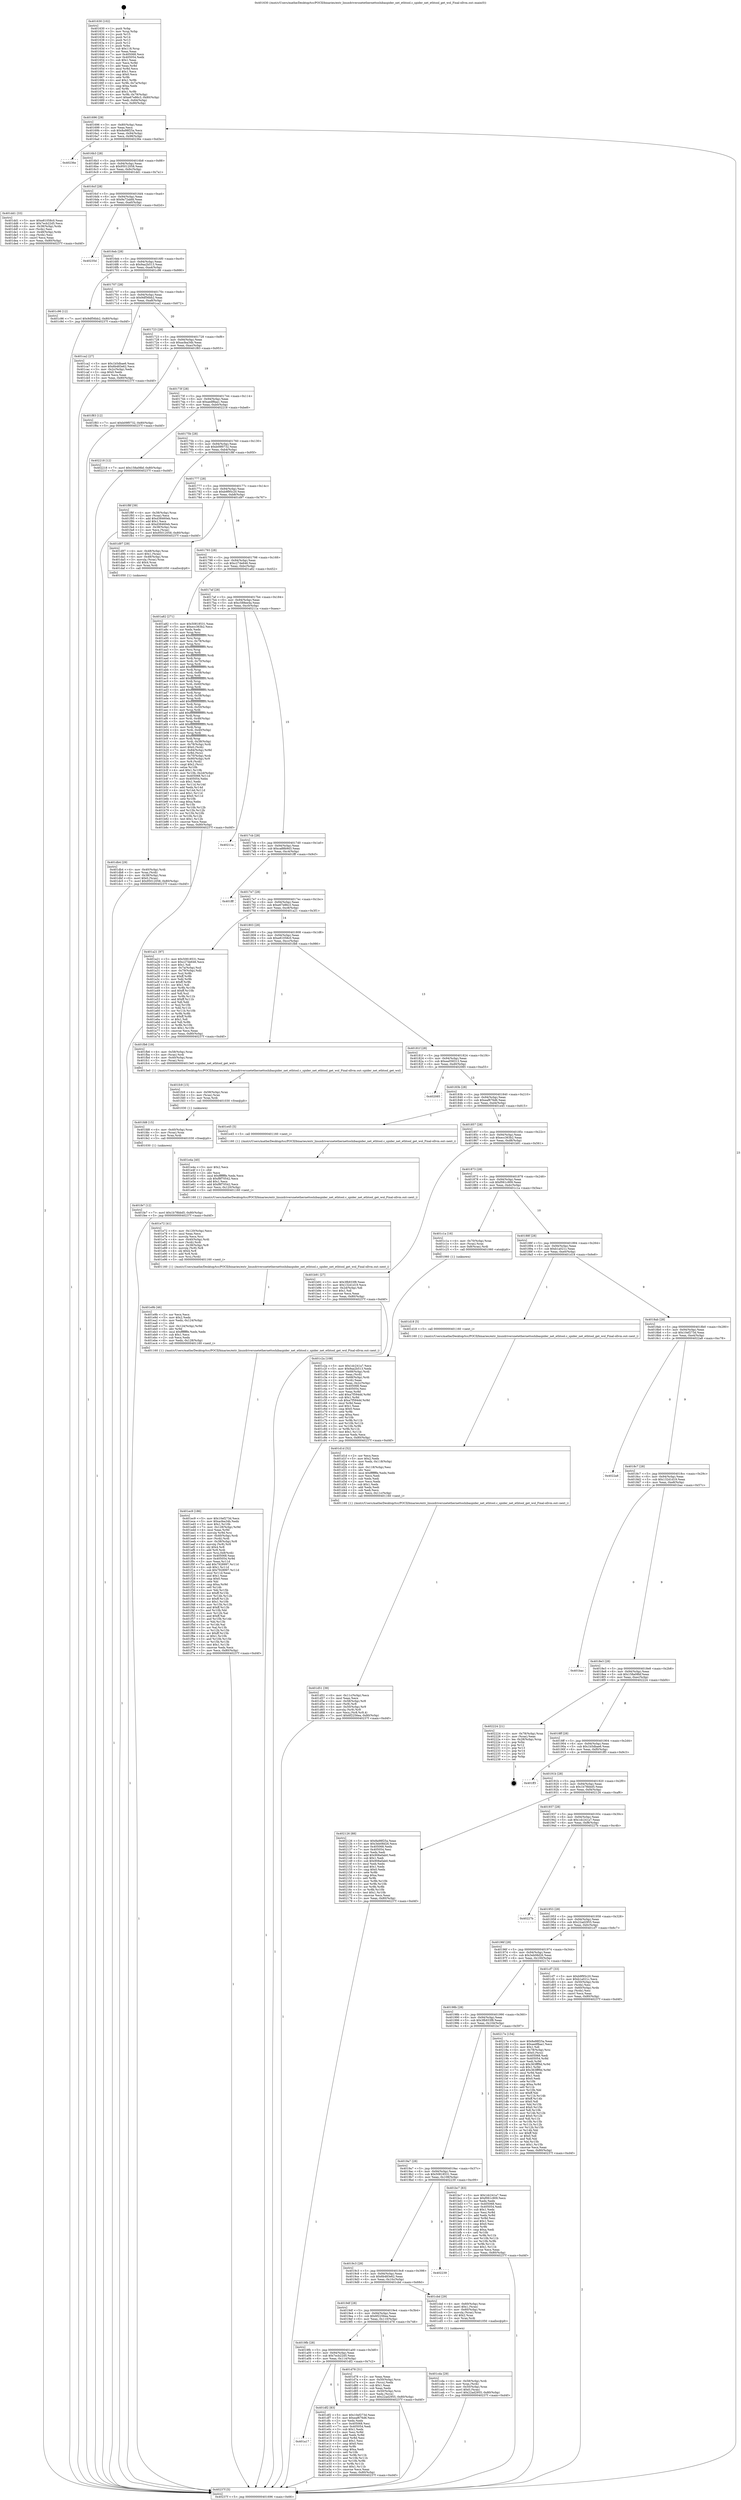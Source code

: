 digraph "0x401630" {
  label = "0x401630 (/mnt/c/Users/mathe/Desktop/tcc/POCII/binaries/extr_linuxdriversnetethernettoshibaspider_net_ethtool.c_spider_net_ethtool_get_wol_Final-ollvm.out::main(0))"
  labelloc = "t"
  node[shape=record]

  Entry [label="",width=0.3,height=0.3,shape=circle,fillcolor=black,style=filled]
  "0x401696" [label="{
     0x401696 [29]\l
     | [instrs]\l
     &nbsp;&nbsp;0x401696 \<+3\>: mov -0x80(%rbp),%eax\l
     &nbsp;&nbsp;0x401699 \<+2\>: mov %eax,%ecx\l
     &nbsp;&nbsp;0x40169b \<+6\>: sub $0x8a98f25a,%ecx\l
     &nbsp;&nbsp;0x4016a1 \<+6\>: mov %eax,-0x94(%rbp)\l
     &nbsp;&nbsp;0x4016a7 \<+6\>: mov %ecx,-0x98(%rbp)\l
     &nbsp;&nbsp;0x4016ad \<+6\>: je 000000000040236e \<main+0xd3e\>\l
  }"]
  "0x40236e" [label="{
     0x40236e\l
  }", style=dashed]
  "0x4016b3" [label="{
     0x4016b3 [28]\l
     | [instrs]\l
     &nbsp;&nbsp;0x4016b3 \<+5\>: jmp 00000000004016b8 \<main+0x88\>\l
     &nbsp;&nbsp;0x4016b8 \<+6\>: mov -0x94(%rbp),%eax\l
     &nbsp;&nbsp;0x4016be \<+5\>: sub $0x95012058,%eax\l
     &nbsp;&nbsp;0x4016c3 \<+6\>: mov %eax,-0x9c(%rbp)\l
     &nbsp;&nbsp;0x4016c9 \<+6\>: je 0000000000401dd1 \<main+0x7a1\>\l
  }"]
  Exit [label="",width=0.3,height=0.3,shape=circle,fillcolor=black,style=filled,peripheries=2]
  "0x401dd1" [label="{
     0x401dd1 [33]\l
     | [instrs]\l
     &nbsp;&nbsp;0x401dd1 \<+5\>: mov $0xe81058c0,%eax\l
     &nbsp;&nbsp;0x401dd6 \<+5\>: mov $0x7ecb22d5,%ecx\l
     &nbsp;&nbsp;0x401ddb \<+4\>: mov -0x38(%rbp),%rdx\l
     &nbsp;&nbsp;0x401ddf \<+2\>: mov (%rdx),%esi\l
     &nbsp;&nbsp;0x401de1 \<+4\>: mov -0x48(%rbp),%rdx\l
     &nbsp;&nbsp;0x401de5 \<+2\>: cmp (%rdx),%esi\l
     &nbsp;&nbsp;0x401de7 \<+3\>: cmovl %ecx,%eax\l
     &nbsp;&nbsp;0x401dea \<+3\>: mov %eax,-0x80(%rbp)\l
     &nbsp;&nbsp;0x401ded \<+5\>: jmp 000000000040237f \<main+0xd4f\>\l
  }"]
  "0x4016cf" [label="{
     0x4016cf [28]\l
     | [instrs]\l
     &nbsp;&nbsp;0x4016cf \<+5\>: jmp 00000000004016d4 \<main+0xa4\>\l
     &nbsp;&nbsp;0x4016d4 \<+6\>: mov -0x94(%rbp),%eax\l
     &nbsp;&nbsp;0x4016da \<+5\>: sub $0x9a72abfd,%eax\l
     &nbsp;&nbsp;0x4016df \<+6\>: mov %eax,-0xa0(%rbp)\l
     &nbsp;&nbsp;0x4016e5 \<+6\>: je 000000000040235d \<main+0xd2d\>\l
  }"]
  "0x401fe7" [label="{
     0x401fe7 [12]\l
     | [instrs]\l
     &nbsp;&nbsp;0x401fe7 \<+7\>: movl $0x1b78bbd5,-0x80(%rbp)\l
     &nbsp;&nbsp;0x401fee \<+5\>: jmp 000000000040237f \<main+0xd4f\>\l
  }"]
  "0x40235d" [label="{
     0x40235d\l
  }", style=dashed]
  "0x4016eb" [label="{
     0x4016eb [28]\l
     | [instrs]\l
     &nbsp;&nbsp;0x4016eb \<+5\>: jmp 00000000004016f0 \<main+0xc0\>\l
     &nbsp;&nbsp;0x4016f0 \<+6\>: mov -0x94(%rbp),%eax\l
     &nbsp;&nbsp;0x4016f6 \<+5\>: sub $0x9aa2b513,%eax\l
     &nbsp;&nbsp;0x4016fb \<+6\>: mov %eax,-0xa4(%rbp)\l
     &nbsp;&nbsp;0x401701 \<+6\>: je 0000000000401c96 \<main+0x666\>\l
  }"]
  "0x401fd8" [label="{
     0x401fd8 [15]\l
     | [instrs]\l
     &nbsp;&nbsp;0x401fd8 \<+4\>: mov -0x40(%rbp),%rax\l
     &nbsp;&nbsp;0x401fdc \<+3\>: mov (%rax),%rax\l
     &nbsp;&nbsp;0x401fdf \<+3\>: mov %rax,%rdi\l
     &nbsp;&nbsp;0x401fe2 \<+5\>: call 0000000000401030 \<free@plt\>\l
     | [calls]\l
     &nbsp;&nbsp;0x401030 \{1\} (unknown)\l
  }"]
  "0x401c96" [label="{
     0x401c96 [12]\l
     | [instrs]\l
     &nbsp;&nbsp;0x401c96 \<+7\>: movl $0x9df56bb2,-0x80(%rbp)\l
     &nbsp;&nbsp;0x401c9d \<+5\>: jmp 000000000040237f \<main+0xd4f\>\l
  }"]
  "0x401707" [label="{
     0x401707 [28]\l
     | [instrs]\l
     &nbsp;&nbsp;0x401707 \<+5\>: jmp 000000000040170c \<main+0xdc\>\l
     &nbsp;&nbsp;0x40170c \<+6\>: mov -0x94(%rbp),%eax\l
     &nbsp;&nbsp;0x401712 \<+5\>: sub $0x9df56bb2,%eax\l
     &nbsp;&nbsp;0x401717 \<+6\>: mov %eax,-0xa8(%rbp)\l
     &nbsp;&nbsp;0x40171d \<+6\>: je 0000000000401ca2 \<main+0x672\>\l
  }"]
  "0x401fc9" [label="{
     0x401fc9 [15]\l
     | [instrs]\l
     &nbsp;&nbsp;0x401fc9 \<+4\>: mov -0x58(%rbp),%rax\l
     &nbsp;&nbsp;0x401fcd \<+3\>: mov (%rax),%rax\l
     &nbsp;&nbsp;0x401fd0 \<+3\>: mov %rax,%rdi\l
     &nbsp;&nbsp;0x401fd3 \<+5\>: call 0000000000401030 \<free@plt\>\l
     | [calls]\l
     &nbsp;&nbsp;0x401030 \{1\} (unknown)\l
  }"]
  "0x401ca2" [label="{
     0x401ca2 [27]\l
     | [instrs]\l
     &nbsp;&nbsp;0x401ca2 \<+5\>: mov $0x1b5dbae6,%eax\l
     &nbsp;&nbsp;0x401ca7 \<+5\>: mov $0x6b483e62,%ecx\l
     &nbsp;&nbsp;0x401cac \<+3\>: mov -0x2c(%rbp),%edx\l
     &nbsp;&nbsp;0x401caf \<+3\>: cmp $0x0,%edx\l
     &nbsp;&nbsp;0x401cb2 \<+3\>: cmove %ecx,%eax\l
     &nbsp;&nbsp;0x401cb5 \<+3\>: mov %eax,-0x80(%rbp)\l
     &nbsp;&nbsp;0x401cb8 \<+5\>: jmp 000000000040237f \<main+0xd4f\>\l
  }"]
  "0x401723" [label="{
     0x401723 [28]\l
     | [instrs]\l
     &nbsp;&nbsp;0x401723 \<+5\>: jmp 0000000000401728 \<main+0xf8\>\l
     &nbsp;&nbsp;0x401728 \<+6\>: mov -0x94(%rbp),%eax\l
     &nbsp;&nbsp;0x40172e \<+5\>: sub $0xacfea34b,%eax\l
     &nbsp;&nbsp;0x401733 \<+6\>: mov %eax,-0xac(%rbp)\l
     &nbsp;&nbsp;0x401739 \<+6\>: je 0000000000401f83 \<main+0x953\>\l
  }"]
  "0x401ec9" [label="{
     0x401ec9 [186]\l
     | [instrs]\l
     &nbsp;&nbsp;0x401ec9 \<+5\>: mov $0x10ef273d,%ecx\l
     &nbsp;&nbsp;0x401ece \<+5\>: mov $0xacfea34b,%edx\l
     &nbsp;&nbsp;0x401ed3 \<+3\>: mov $0x1,%r10b\l
     &nbsp;&nbsp;0x401ed6 \<+7\>: mov -0x128(%rbp),%r9d\l
     &nbsp;&nbsp;0x401edd \<+4\>: imul %eax,%r9d\l
     &nbsp;&nbsp;0x401ee1 \<+3\>: movslq %r9d,%rsi\l
     &nbsp;&nbsp;0x401ee4 \<+4\>: mov -0x40(%rbp),%rdi\l
     &nbsp;&nbsp;0x401ee8 \<+3\>: mov (%rdi),%rdi\l
     &nbsp;&nbsp;0x401eeb \<+4\>: mov -0x38(%rbp),%r8\l
     &nbsp;&nbsp;0x401eef \<+3\>: movslq (%r8),%r8\l
     &nbsp;&nbsp;0x401ef2 \<+4\>: shl $0x4,%r8\l
     &nbsp;&nbsp;0x401ef6 \<+3\>: add %r8,%rdi\l
     &nbsp;&nbsp;0x401ef9 \<+4\>: mov %rsi,0x8(%rdi)\l
     &nbsp;&nbsp;0x401efd \<+7\>: mov 0x405068,%eax\l
     &nbsp;&nbsp;0x401f04 \<+8\>: mov 0x405054,%r9d\l
     &nbsp;&nbsp;0x401f0c \<+3\>: mov %eax,%r11d\l
     &nbsp;&nbsp;0x401f0f \<+7\>: add $0x7928997,%r11d\l
     &nbsp;&nbsp;0x401f16 \<+4\>: sub $0x1,%r11d\l
     &nbsp;&nbsp;0x401f1a \<+7\>: sub $0x7928997,%r11d\l
     &nbsp;&nbsp;0x401f21 \<+4\>: imul %r11d,%eax\l
     &nbsp;&nbsp;0x401f25 \<+3\>: and $0x1,%eax\l
     &nbsp;&nbsp;0x401f28 \<+3\>: cmp $0x0,%eax\l
     &nbsp;&nbsp;0x401f2b \<+3\>: sete %bl\l
     &nbsp;&nbsp;0x401f2e \<+4\>: cmp $0xa,%r9d\l
     &nbsp;&nbsp;0x401f32 \<+4\>: setl %r14b\l
     &nbsp;&nbsp;0x401f36 \<+3\>: mov %bl,%r15b\l
     &nbsp;&nbsp;0x401f39 \<+4\>: xor $0xff,%r15b\l
     &nbsp;&nbsp;0x401f3d \<+3\>: mov %r14b,%r12b\l
     &nbsp;&nbsp;0x401f40 \<+4\>: xor $0xff,%r12b\l
     &nbsp;&nbsp;0x401f44 \<+4\>: xor $0x1,%r10b\l
     &nbsp;&nbsp;0x401f48 \<+3\>: mov %r15b,%r13b\l
     &nbsp;&nbsp;0x401f4b \<+4\>: and $0xff,%r13b\l
     &nbsp;&nbsp;0x401f4f \<+3\>: and %r10b,%bl\l
     &nbsp;&nbsp;0x401f52 \<+3\>: mov %r12b,%al\l
     &nbsp;&nbsp;0x401f55 \<+2\>: and $0xff,%al\l
     &nbsp;&nbsp;0x401f57 \<+3\>: and %r10b,%r14b\l
     &nbsp;&nbsp;0x401f5a \<+3\>: or %bl,%r13b\l
     &nbsp;&nbsp;0x401f5d \<+3\>: or %r14b,%al\l
     &nbsp;&nbsp;0x401f60 \<+3\>: xor %al,%r13b\l
     &nbsp;&nbsp;0x401f63 \<+3\>: or %r12b,%r15b\l
     &nbsp;&nbsp;0x401f66 \<+4\>: xor $0xff,%r15b\l
     &nbsp;&nbsp;0x401f6a \<+4\>: or $0x1,%r10b\l
     &nbsp;&nbsp;0x401f6e \<+3\>: and %r10b,%r15b\l
     &nbsp;&nbsp;0x401f71 \<+3\>: or %r15b,%r13b\l
     &nbsp;&nbsp;0x401f74 \<+4\>: test $0x1,%r13b\l
     &nbsp;&nbsp;0x401f78 \<+3\>: cmovne %edx,%ecx\l
     &nbsp;&nbsp;0x401f7b \<+3\>: mov %ecx,-0x80(%rbp)\l
     &nbsp;&nbsp;0x401f7e \<+5\>: jmp 000000000040237f \<main+0xd4f\>\l
  }"]
  "0x401f83" [label="{
     0x401f83 [12]\l
     | [instrs]\l
     &nbsp;&nbsp;0x401f83 \<+7\>: movl $0xb09f0732,-0x80(%rbp)\l
     &nbsp;&nbsp;0x401f8a \<+5\>: jmp 000000000040237f \<main+0xd4f\>\l
  }"]
  "0x40173f" [label="{
     0x40173f [28]\l
     | [instrs]\l
     &nbsp;&nbsp;0x40173f \<+5\>: jmp 0000000000401744 \<main+0x114\>\l
     &nbsp;&nbsp;0x401744 \<+6\>: mov -0x94(%rbp),%eax\l
     &nbsp;&nbsp;0x40174a \<+5\>: sub $0xaedf8aa1,%eax\l
     &nbsp;&nbsp;0x40174f \<+6\>: mov %eax,-0xb0(%rbp)\l
     &nbsp;&nbsp;0x401755 \<+6\>: je 0000000000402218 \<main+0xbe8\>\l
  }"]
  "0x401e9b" [label="{
     0x401e9b [46]\l
     | [instrs]\l
     &nbsp;&nbsp;0x401e9b \<+2\>: xor %ecx,%ecx\l
     &nbsp;&nbsp;0x401e9d \<+5\>: mov $0x2,%edx\l
     &nbsp;&nbsp;0x401ea2 \<+6\>: mov %edx,-0x124(%rbp)\l
     &nbsp;&nbsp;0x401ea8 \<+1\>: cltd\l
     &nbsp;&nbsp;0x401ea9 \<+7\>: mov -0x124(%rbp),%r9d\l
     &nbsp;&nbsp;0x401eb0 \<+3\>: idiv %r9d\l
     &nbsp;&nbsp;0x401eb3 \<+6\>: imul $0xfffffffe,%edx,%edx\l
     &nbsp;&nbsp;0x401eb9 \<+3\>: sub $0x1,%ecx\l
     &nbsp;&nbsp;0x401ebc \<+2\>: sub %ecx,%edx\l
     &nbsp;&nbsp;0x401ebe \<+6\>: mov %edx,-0x128(%rbp)\l
     &nbsp;&nbsp;0x401ec4 \<+5\>: call 0000000000401160 \<next_i\>\l
     | [calls]\l
     &nbsp;&nbsp;0x401160 \{1\} (/mnt/c/Users/mathe/Desktop/tcc/POCII/binaries/extr_linuxdriversnetethernettoshibaspider_net_ethtool.c_spider_net_ethtool_get_wol_Final-ollvm.out::next_i)\l
  }"]
  "0x402218" [label="{
     0x402218 [12]\l
     | [instrs]\l
     &nbsp;&nbsp;0x402218 \<+7\>: movl $0x158a08bf,-0x80(%rbp)\l
     &nbsp;&nbsp;0x40221f \<+5\>: jmp 000000000040237f \<main+0xd4f\>\l
  }"]
  "0x40175b" [label="{
     0x40175b [28]\l
     | [instrs]\l
     &nbsp;&nbsp;0x40175b \<+5\>: jmp 0000000000401760 \<main+0x130\>\l
     &nbsp;&nbsp;0x401760 \<+6\>: mov -0x94(%rbp),%eax\l
     &nbsp;&nbsp;0x401766 \<+5\>: sub $0xb09f0732,%eax\l
     &nbsp;&nbsp;0x40176b \<+6\>: mov %eax,-0xb4(%rbp)\l
     &nbsp;&nbsp;0x401771 \<+6\>: je 0000000000401f8f \<main+0x95f\>\l
  }"]
  "0x401e72" [label="{
     0x401e72 [41]\l
     | [instrs]\l
     &nbsp;&nbsp;0x401e72 \<+6\>: mov -0x120(%rbp),%ecx\l
     &nbsp;&nbsp;0x401e78 \<+3\>: imul %eax,%ecx\l
     &nbsp;&nbsp;0x401e7b \<+3\>: movslq %ecx,%rsi\l
     &nbsp;&nbsp;0x401e7e \<+4\>: mov -0x40(%rbp),%rdi\l
     &nbsp;&nbsp;0x401e82 \<+3\>: mov (%rdi),%rdi\l
     &nbsp;&nbsp;0x401e85 \<+4\>: mov -0x38(%rbp),%r8\l
     &nbsp;&nbsp;0x401e89 \<+3\>: movslq (%r8),%r8\l
     &nbsp;&nbsp;0x401e8c \<+4\>: shl $0x4,%r8\l
     &nbsp;&nbsp;0x401e90 \<+3\>: add %r8,%rdi\l
     &nbsp;&nbsp;0x401e93 \<+3\>: mov %rsi,(%rdi)\l
     &nbsp;&nbsp;0x401e96 \<+5\>: call 0000000000401160 \<next_i\>\l
     | [calls]\l
     &nbsp;&nbsp;0x401160 \{1\} (/mnt/c/Users/mathe/Desktop/tcc/POCII/binaries/extr_linuxdriversnetethernettoshibaspider_net_ethtool.c_spider_net_ethtool_get_wol_Final-ollvm.out::next_i)\l
  }"]
  "0x401f8f" [label="{
     0x401f8f [39]\l
     | [instrs]\l
     &nbsp;&nbsp;0x401f8f \<+4\>: mov -0x38(%rbp),%rax\l
     &nbsp;&nbsp;0x401f93 \<+2\>: mov (%rax),%ecx\l
     &nbsp;&nbsp;0x401f95 \<+6\>: add $0xd38460eb,%ecx\l
     &nbsp;&nbsp;0x401f9b \<+3\>: add $0x1,%ecx\l
     &nbsp;&nbsp;0x401f9e \<+6\>: sub $0xd38460eb,%ecx\l
     &nbsp;&nbsp;0x401fa4 \<+4\>: mov -0x38(%rbp),%rax\l
     &nbsp;&nbsp;0x401fa8 \<+2\>: mov %ecx,(%rax)\l
     &nbsp;&nbsp;0x401faa \<+7\>: movl $0x95012058,-0x80(%rbp)\l
     &nbsp;&nbsp;0x401fb1 \<+5\>: jmp 000000000040237f \<main+0xd4f\>\l
  }"]
  "0x401777" [label="{
     0x401777 [28]\l
     | [instrs]\l
     &nbsp;&nbsp;0x401777 \<+5\>: jmp 000000000040177c \<main+0x14c\>\l
     &nbsp;&nbsp;0x40177c \<+6\>: mov -0x94(%rbp),%eax\l
     &nbsp;&nbsp;0x401782 \<+5\>: sub $0xb9f95c20,%eax\l
     &nbsp;&nbsp;0x401787 \<+6\>: mov %eax,-0xb8(%rbp)\l
     &nbsp;&nbsp;0x40178d \<+6\>: je 0000000000401d97 \<main+0x767\>\l
  }"]
  "0x401e4a" [label="{
     0x401e4a [40]\l
     | [instrs]\l
     &nbsp;&nbsp;0x401e4a \<+5\>: mov $0x2,%ecx\l
     &nbsp;&nbsp;0x401e4f \<+1\>: cltd\l
     &nbsp;&nbsp;0x401e50 \<+2\>: idiv %ecx\l
     &nbsp;&nbsp;0x401e52 \<+6\>: imul $0xfffffffe,%edx,%ecx\l
     &nbsp;&nbsp;0x401e58 \<+6\>: sub $0xf8f70542,%ecx\l
     &nbsp;&nbsp;0x401e5e \<+3\>: add $0x1,%ecx\l
     &nbsp;&nbsp;0x401e61 \<+6\>: add $0xf8f70542,%ecx\l
     &nbsp;&nbsp;0x401e67 \<+6\>: mov %ecx,-0x120(%rbp)\l
     &nbsp;&nbsp;0x401e6d \<+5\>: call 0000000000401160 \<next_i\>\l
     | [calls]\l
     &nbsp;&nbsp;0x401160 \{1\} (/mnt/c/Users/mathe/Desktop/tcc/POCII/binaries/extr_linuxdriversnetethernettoshibaspider_net_ethtool.c_spider_net_ethtool_get_wol_Final-ollvm.out::next_i)\l
  }"]
  "0x401d97" [label="{
     0x401d97 [29]\l
     | [instrs]\l
     &nbsp;&nbsp;0x401d97 \<+4\>: mov -0x48(%rbp),%rax\l
     &nbsp;&nbsp;0x401d9b \<+6\>: movl $0x1,(%rax)\l
     &nbsp;&nbsp;0x401da1 \<+4\>: mov -0x48(%rbp),%rax\l
     &nbsp;&nbsp;0x401da5 \<+3\>: movslq (%rax),%rax\l
     &nbsp;&nbsp;0x401da8 \<+4\>: shl $0x4,%rax\l
     &nbsp;&nbsp;0x401dac \<+3\>: mov %rax,%rdi\l
     &nbsp;&nbsp;0x401daf \<+5\>: call 0000000000401050 \<malloc@plt\>\l
     | [calls]\l
     &nbsp;&nbsp;0x401050 \{1\} (unknown)\l
  }"]
  "0x401793" [label="{
     0x401793 [28]\l
     | [instrs]\l
     &nbsp;&nbsp;0x401793 \<+5\>: jmp 0000000000401798 \<main+0x168\>\l
     &nbsp;&nbsp;0x401798 \<+6\>: mov -0x94(%rbp),%eax\l
     &nbsp;&nbsp;0x40179e \<+5\>: sub $0xc27de646,%eax\l
     &nbsp;&nbsp;0x4017a3 \<+6\>: mov %eax,-0xbc(%rbp)\l
     &nbsp;&nbsp;0x4017a9 \<+6\>: je 0000000000401a82 \<main+0x452\>\l
  }"]
  "0x401a17" [label="{
     0x401a17\l
  }", style=dashed]
  "0x401a82" [label="{
     0x401a82 [271]\l
     | [instrs]\l
     &nbsp;&nbsp;0x401a82 \<+5\>: mov $0x50818531,%eax\l
     &nbsp;&nbsp;0x401a87 \<+5\>: mov $0xecc363b2,%ecx\l
     &nbsp;&nbsp;0x401a8c \<+2\>: xor %edx,%edx\l
     &nbsp;&nbsp;0x401a8e \<+3\>: mov %rsp,%rsi\l
     &nbsp;&nbsp;0x401a91 \<+4\>: add $0xfffffffffffffff0,%rsi\l
     &nbsp;&nbsp;0x401a95 \<+3\>: mov %rsi,%rsp\l
     &nbsp;&nbsp;0x401a98 \<+4\>: mov %rsi,-0x78(%rbp)\l
     &nbsp;&nbsp;0x401a9c \<+3\>: mov %rsp,%rsi\l
     &nbsp;&nbsp;0x401a9f \<+4\>: add $0xfffffffffffffff0,%rsi\l
     &nbsp;&nbsp;0x401aa3 \<+3\>: mov %rsi,%rsp\l
     &nbsp;&nbsp;0x401aa6 \<+3\>: mov %rsp,%rdi\l
     &nbsp;&nbsp;0x401aa9 \<+4\>: add $0xfffffffffffffff0,%rdi\l
     &nbsp;&nbsp;0x401aad \<+3\>: mov %rdi,%rsp\l
     &nbsp;&nbsp;0x401ab0 \<+4\>: mov %rdi,-0x70(%rbp)\l
     &nbsp;&nbsp;0x401ab4 \<+3\>: mov %rsp,%rdi\l
     &nbsp;&nbsp;0x401ab7 \<+4\>: add $0xfffffffffffffff0,%rdi\l
     &nbsp;&nbsp;0x401abb \<+3\>: mov %rdi,%rsp\l
     &nbsp;&nbsp;0x401abe \<+4\>: mov %rdi,-0x68(%rbp)\l
     &nbsp;&nbsp;0x401ac2 \<+3\>: mov %rsp,%rdi\l
     &nbsp;&nbsp;0x401ac5 \<+4\>: add $0xfffffffffffffff0,%rdi\l
     &nbsp;&nbsp;0x401ac9 \<+3\>: mov %rdi,%rsp\l
     &nbsp;&nbsp;0x401acc \<+4\>: mov %rdi,-0x60(%rbp)\l
     &nbsp;&nbsp;0x401ad0 \<+3\>: mov %rsp,%rdi\l
     &nbsp;&nbsp;0x401ad3 \<+4\>: add $0xfffffffffffffff0,%rdi\l
     &nbsp;&nbsp;0x401ad7 \<+3\>: mov %rdi,%rsp\l
     &nbsp;&nbsp;0x401ada \<+4\>: mov %rdi,-0x58(%rbp)\l
     &nbsp;&nbsp;0x401ade \<+3\>: mov %rsp,%rdi\l
     &nbsp;&nbsp;0x401ae1 \<+4\>: add $0xfffffffffffffff0,%rdi\l
     &nbsp;&nbsp;0x401ae5 \<+3\>: mov %rdi,%rsp\l
     &nbsp;&nbsp;0x401ae8 \<+4\>: mov %rdi,-0x50(%rbp)\l
     &nbsp;&nbsp;0x401aec \<+3\>: mov %rsp,%rdi\l
     &nbsp;&nbsp;0x401aef \<+4\>: add $0xfffffffffffffff0,%rdi\l
     &nbsp;&nbsp;0x401af3 \<+3\>: mov %rdi,%rsp\l
     &nbsp;&nbsp;0x401af6 \<+4\>: mov %rdi,-0x48(%rbp)\l
     &nbsp;&nbsp;0x401afa \<+3\>: mov %rsp,%rdi\l
     &nbsp;&nbsp;0x401afd \<+4\>: add $0xfffffffffffffff0,%rdi\l
     &nbsp;&nbsp;0x401b01 \<+3\>: mov %rdi,%rsp\l
     &nbsp;&nbsp;0x401b04 \<+4\>: mov %rdi,-0x40(%rbp)\l
     &nbsp;&nbsp;0x401b08 \<+3\>: mov %rsp,%rdi\l
     &nbsp;&nbsp;0x401b0b \<+4\>: add $0xfffffffffffffff0,%rdi\l
     &nbsp;&nbsp;0x401b0f \<+3\>: mov %rdi,%rsp\l
     &nbsp;&nbsp;0x401b12 \<+4\>: mov %rdi,-0x38(%rbp)\l
     &nbsp;&nbsp;0x401b16 \<+4\>: mov -0x78(%rbp),%rdi\l
     &nbsp;&nbsp;0x401b1a \<+6\>: movl $0x0,(%rdi)\l
     &nbsp;&nbsp;0x401b20 \<+7\>: mov -0x84(%rbp),%r8d\l
     &nbsp;&nbsp;0x401b27 \<+3\>: mov %r8d,(%rsi)\l
     &nbsp;&nbsp;0x401b2a \<+4\>: mov -0x70(%rbp),%rdi\l
     &nbsp;&nbsp;0x401b2e \<+7\>: mov -0x90(%rbp),%r9\l
     &nbsp;&nbsp;0x401b35 \<+3\>: mov %r9,(%rdi)\l
     &nbsp;&nbsp;0x401b38 \<+3\>: cmpl $0x2,(%rsi)\l
     &nbsp;&nbsp;0x401b3b \<+4\>: setne %r10b\l
     &nbsp;&nbsp;0x401b3f \<+4\>: and $0x1,%r10b\l
     &nbsp;&nbsp;0x401b43 \<+4\>: mov %r10b,-0x2d(%rbp)\l
     &nbsp;&nbsp;0x401b47 \<+8\>: mov 0x405068,%r11d\l
     &nbsp;&nbsp;0x401b4f \<+7\>: mov 0x405054,%ebx\l
     &nbsp;&nbsp;0x401b56 \<+3\>: sub $0x1,%edx\l
     &nbsp;&nbsp;0x401b59 \<+3\>: mov %r11d,%r14d\l
     &nbsp;&nbsp;0x401b5c \<+3\>: add %edx,%r14d\l
     &nbsp;&nbsp;0x401b5f \<+4\>: imul %r14d,%r11d\l
     &nbsp;&nbsp;0x401b63 \<+4\>: and $0x1,%r11d\l
     &nbsp;&nbsp;0x401b67 \<+4\>: cmp $0x0,%r11d\l
     &nbsp;&nbsp;0x401b6b \<+4\>: sete %r10b\l
     &nbsp;&nbsp;0x401b6f \<+3\>: cmp $0xa,%ebx\l
     &nbsp;&nbsp;0x401b72 \<+4\>: setl %r15b\l
     &nbsp;&nbsp;0x401b76 \<+3\>: mov %r10b,%r12b\l
     &nbsp;&nbsp;0x401b79 \<+3\>: and %r15b,%r12b\l
     &nbsp;&nbsp;0x401b7c \<+3\>: xor %r15b,%r10b\l
     &nbsp;&nbsp;0x401b7f \<+3\>: or %r10b,%r12b\l
     &nbsp;&nbsp;0x401b82 \<+4\>: test $0x1,%r12b\l
     &nbsp;&nbsp;0x401b86 \<+3\>: cmovne %ecx,%eax\l
     &nbsp;&nbsp;0x401b89 \<+3\>: mov %eax,-0x80(%rbp)\l
     &nbsp;&nbsp;0x401b8c \<+5\>: jmp 000000000040237f \<main+0xd4f\>\l
  }"]
  "0x4017af" [label="{
     0x4017af [28]\l
     | [instrs]\l
     &nbsp;&nbsp;0x4017af \<+5\>: jmp 00000000004017b4 \<main+0x184\>\l
     &nbsp;&nbsp;0x4017b4 \<+6\>: mov -0x94(%rbp),%eax\l
     &nbsp;&nbsp;0x4017ba \<+5\>: sub $0xc588ee4a,%eax\l
     &nbsp;&nbsp;0x4017bf \<+6\>: mov %eax,-0xc0(%rbp)\l
     &nbsp;&nbsp;0x4017c5 \<+6\>: je 000000000040211a \<main+0xaea\>\l
  }"]
  "0x401df2" [label="{
     0x401df2 [83]\l
     | [instrs]\l
     &nbsp;&nbsp;0x401df2 \<+5\>: mov $0x10ef273d,%eax\l
     &nbsp;&nbsp;0x401df7 \<+5\>: mov $0xeaf676d6,%ecx\l
     &nbsp;&nbsp;0x401dfc \<+2\>: xor %edx,%edx\l
     &nbsp;&nbsp;0x401dfe \<+7\>: mov 0x405068,%esi\l
     &nbsp;&nbsp;0x401e05 \<+7\>: mov 0x405054,%edi\l
     &nbsp;&nbsp;0x401e0c \<+3\>: sub $0x1,%edx\l
     &nbsp;&nbsp;0x401e0f \<+3\>: mov %esi,%r8d\l
     &nbsp;&nbsp;0x401e12 \<+3\>: add %edx,%r8d\l
     &nbsp;&nbsp;0x401e15 \<+4\>: imul %r8d,%esi\l
     &nbsp;&nbsp;0x401e19 \<+3\>: and $0x1,%esi\l
     &nbsp;&nbsp;0x401e1c \<+3\>: cmp $0x0,%esi\l
     &nbsp;&nbsp;0x401e1f \<+4\>: sete %r9b\l
     &nbsp;&nbsp;0x401e23 \<+3\>: cmp $0xa,%edi\l
     &nbsp;&nbsp;0x401e26 \<+4\>: setl %r10b\l
     &nbsp;&nbsp;0x401e2a \<+3\>: mov %r9b,%r11b\l
     &nbsp;&nbsp;0x401e2d \<+3\>: and %r10b,%r11b\l
     &nbsp;&nbsp;0x401e30 \<+3\>: xor %r10b,%r9b\l
     &nbsp;&nbsp;0x401e33 \<+3\>: or %r9b,%r11b\l
     &nbsp;&nbsp;0x401e36 \<+4\>: test $0x1,%r11b\l
     &nbsp;&nbsp;0x401e3a \<+3\>: cmovne %ecx,%eax\l
     &nbsp;&nbsp;0x401e3d \<+3\>: mov %eax,-0x80(%rbp)\l
     &nbsp;&nbsp;0x401e40 \<+5\>: jmp 000000000040237f \<main+0xd4f\>\l
  }"]
  "0x40211a" [label="{
     0x40211a\l
  }", style=dashed]
  "0x4017cb" [label="{
     0x4017cb [28]\l
     | [instrs]\l
     &nbsp;&nbsp;0x4017cb \<+5\>: jmp 00000000004017d0 \<main+0x1a0\>\l
     &nbsp;&nbsp;0x4017d0 \<+6\>: mov -0x94(%rbp),%eax\l
     &nbsp;&nbsp;0x4017d6 \<+5\>: sub $0xca88b9d3,%eax\l
     &nbsp;&nbsp;0x4017db \<+6\>: mov %eax,-0xc4(%rbp)\l
     &nbsp;&nbsp;0x4017e1 \<+6\>: je 0000000000401fff \<main+0x9cf\>\l
  }"]
  "0x401db4" [label="{
     0x401db4 [29]\l
     | [instrs]\l
     &nbsp;&nbsp;0x401db4 \<+4\>: mov -0x40(%rbp),%rdi\l
     &nbsp;&nbsp;0x401db8 \<+3\>: mov %rax,(%rdi)\l
     &nbsp;&nbsp;0x401dbb \<+4\>: mov -0x38(%rbp),%rax\l
     &nbsp;&nbsp;0x401dbf \<+6\>: movl $0x0,(%rax)\l
     &nbsp;&nbsp;0x401dc5 \<+7\>: movl $0x95012058,-0x80(%rbp)\l
     &nbsp;&nbsp;0x401dcc \<+5\>: jmp 000000000040237f \<main+0xd4f\>\l
  }"]
  "0x401fff" [label="{
     0x401fff\l
  }", style=dashed]
  "0x4017e7" [label="{
     0x4017e7 [28]\l
     | [instrs]\l
     &nbsp;&nbsp;0x4017e7 \<+5\>: jmp 00000000004017ec \<main+0x1bc\>\l
     &nbsp;&nbsp;0x4017ec \<+6\>: mov -0x94(%rbp),%eax\l
     &nbsp;&nbsp;0x4017f2 \<+5\>: sub $0xe67e86c3,%eax\l
     &nbsp;&nbsp;0x4017f7 \<+6\>: mov %eax,-0xc8(%rbp)\l
     &nbsp;&nbsp;0x4017fd \<+6\>: je 0000000000401a21 \<main+0x3f1\>\l
  }"]
  "0x4019fb" [label="{
     0x4019fb [28]\l
     | [instrs]\l
     &nbsp;&nbsp;0x4019fb \<+5\>: jmp 0000000000401a00 \<main+0x3d0\>\l
     &nbsp;&nbsp;0x401a00 \<+6\>: mov -0x94(%rbp),%eax\l
     &nbsp;&nbsp;0x401a06 \<+5\>: sub $0x7ecb22d5,%eax\l
     &nbsp;&nbsp;0x401a0b \<+6\>: mov %eax,-0x114(%rbp)\l
     &nbsp;&nbsp;0x401a11 \<+6\>: je 0000000000401df2 \<main+0x7c2\>\l
  }"]
  "0x401a21" [label="{
     0x401a21 [97]\l
     | [instrs]\l
     &nbsp;&nbsp;0x401a21 \<+5\>: mov $0x50818531,%eax\l
     &nbsp;&nbsp;0x401a26 \<+5\>: mov $0xc27de646,%ecx\l
     &nbsp;&nbsp;0x401a2b \<+2\>: mov $0x1,%dl\l
     &nbsp;&nbsp;0x401a2d \<+4\>: mov -0x7a(%rbp),%sil\l
     &nbsp;&nbsp;0x401a31 \<+4\>: mov -0x79(%rbp),%dil\l
     &nbsp;&nbsp;0x401a35 \<+3\>: mov %sil,%r8b\l
     &nbsp;&nbsp;0x401a38 \<+4\>: xor $0xff,%r8b\l
     &nbsp;&nbsp;0x401a3c \<+3\>: mov %dil,%r9b\l
     &nbsp;&nbsp;0x401a3f \<+4\>: xor $0xff,%r9b\l
     &nbsp;&nbsp;0x401a43 \<+3\>: xor $0x1,%dl\l
     &nbsp;&nbsp;0x401a46 \<+3\>: mov %r8b,%r10b\l
     &nbsp;&nbsp;0x401a49 \<+4\>: and $0xff,%r10b\l
     &nbsp;&nbsp;0x401a4d \<+3\>: and %dl,%sil\l
     &nbsp;&nbsp;0x401a50 \<+3\>: mov %r9b,%r11b\l
     &nbsp;&nbsp;0x401a53 \<+4\>: and $0xff,%r11b\l
     &nbsp;&nbsp;0x401a57 \<+3\>: and %dl,%dil\l
     &nbsp;&nbsp;0x401a5a \<+3\>: or %sil,%r10b\l
     &nbsp;&nbsp;0x401a5d \<+3\>: or %dil,%r11b\l
     &nbsp;&nbsp;0x401a60 \<+3\>: xor %r11b,%r10b\l
     &nbsp;&nbsp;0x401a63 \<+3\>: or %r9b,%r8b\l
     &nbsp;&nbsp;0x401a66 \<+4\>: xor $0xff,%r8b\l
     &nbsp;&nbsp;0x401a6a \<+3\>: or $0x1,%dl\l
     &nbsp;&nbsp;0x401a6d \<+3\>: and %dl,%r8b\l
     &nbsp;&nbsp;0x401a70 \<+3\>: or %r8b,%r10b\l
     &nbsp;&nbsp;0x401a73 \<+4\>: test $0x1,%r10b\l
     &nbsp;&nbsp;0x401a77 \<+3\>: cmovne %ecx,%eax\l
     &nbsp;&nbsp;0x401a7a \<+3\>: mov %eax,-0x80(%rbp)\l
     &nbsp;&nbsp;0x401a7d \<+5\>: jmp 000000000040237f \<main+0xd4f\>\l
  }"]
  "0x401803" [label="{
     0x401803 [28]\l
     | [instrs]\l
     &nbsp;&nbsp;0x401803 \<+5\>: jmp 0000000000401808 \<main+0x1d8\>\l
     &nbsp;&nbsp;0x401808 \<+6\>: mov -0x94(%rbp),%eax\l
     &nbsp;&nbsp;0x40180e \<+5\>: sub $0xe81058c0,%eax\l
     &nbsp;&nbsp;0x401813 \<+6\>: mov %eax,-0xcc(%rbp)\l
     &nbsp;&nbsp;0x401819 \<+6\>: je 0000000000401fb6 \<main+0x986\>\l
  }"]
  "0x40237f" [label="{
     0x40237f [5]\l
     | [instrs]\l
     &nbsp;&nbsp;0x40237f \<+5\>: jmp 0000000000401696 \<main+0x66\>\l
  }"]
  "0x401630" [label="{
     0x401630 [102]\l
     | [instrs]\l
     &nbsp;&nbsp;0x401630 \<+1\>: push %rbp\l
     &nbsp;&nbsp;0x401631 \<+3\>: mov %rsp,%rbp\l
     &nbsp;&nbsp;0x401634 \<+2\>: push %r15\l
     &nbsp;&nbsp;0x401636 \<+2\>: push %r14\l
     &nbsp;&nbsp;0x401638 \<+2\>: push %r13\l
     &nbsp;&nbsp;0x40163a \<+2\>: push %r12\l
     &nbsp;&nbsp;0x40163c \<+1\>: push %rbx\l
     &nbsp;&nbsp;0x40163d \<+7\>: sub $0x118,%rsp\l
     &nbsp;&nbsp;0x401644 \<+2\>: xor %eax,%eax\l
     &nbsp;&nbsp;0x401646 \<+7\>: mov 0x405068,%ecx\l
     &nbsp;&nbsp;0x40164d \<+7\>: mov 0x405054,%edx\l
     &nbsp;&nbsp;0x401654 \<+3\>: sub $0x1,%eax\l
     &nbsp;&nbsp;0x401657 \<+3\>: mov %ecx,%r8d\l
     &nbsp;&nbsp;0x40165a \<+3\>: add %eax,%r8d\l
     &nbsp;&nbsp;0x40165d \<+4\>: imul %r8d,%ecx\l
     &nbsp;&nbsp;0x401661 \<+3\>: and $0x1,%ecx\l
     &nbsp;&nbsp;0x401664 \<+3\>: cmp $0x0,%ecx\l
     &nbsp;&nbsp;0x401667 \<+4\>: sete %r9b\l
     &nbsp;&nbsp;0x40166b \<+4\>: and $0x1,%r9b\l
     &nbsp;&nbsp;0x40166f \<+4\>: mov %r9b,-0x7a(%rbp)\l
     &nbsp;&nbsp;0x401673 \<+3\>: cmp $0xa,%edx\l
     &nbsp;&nbsp;0x401676 \<+4\>: setl %r9b\l
     &nbsp;&nbsp;0x40167a \<+4\>: and $0x1,%r9b\l
     &nbsp;&nbsp;0x40167e \<+4\>: mov %r9b,-0x79(%rbp)\l
     &nbsp;&nbsp;0x401682 \<+7\>: movl $0xe67e86c3,-0x80(%rbp)\l
     &nbsp;&nbsp;0x401689 \<+6\>: mov %edi,-0x84(%rbp)\l
     &nbsp;&nbsp;0x40168f \<+7\>: mov %rsi,-0x90(%rbp)\l
  }"]
  "0x401d78" [label="{
     0x401d78 [31]\l
     | [instrs]\l
     &nbsp;&nbsp;0x401d78 \<+2\>: xor %eax,%eax\l
     &nbsp;&nbsp;0x401d7a \<+4\>: mov -0x50(%rbp),%rcx\l
     &nbsp;&nbsp;0x401d7e \<+2\>: mov (%rcx),%edx\l
     &nbsp;&nbsp;0x401d80 \<+3\>: sub $0x1,%eax\l
     &nbsp;&nbsp;0x401d83 \<+2\>: sub %eax,%edx\l
     &nbsp;&nbsp;0x401d85 \<+4\>: mov -0x50(%rbp),%rcx\l
     &nbsp;&nbsp;0x401d89 \<+2\>: mov %edx,(%rcx)\l
     &nbsp;&nbsp;0x401d8b \<+7\>: movl $0x22ad2955,-0x80(%rbp)\l
     &nbsp;&nbsp;0x401d92 \<+5\>: jmp 000000000040237f \<main+0xd4f\>\l
  }"]
  "0x401d51" [label="{
     0x401d51 [39]\l
     | [instrs]\l
     &nbsp;&nbsp;0x401d51 \<+6\>: mov -0x11c(%rbp),%ecx\l
     &nbsp;&nbsp;0x401d57 \<+3\>: imul %eax,%ecx\l
     &nbsp;&nbsp;0x401d5a \<+4\>: mov -0x58(%rbp),%r8\l
     &nbsp;&nbsp;0x401d5e \<+3\>: mov (%r8),%r8\l
     &nbsp;&nbsp;0x401d61 \<+4\>: mov -0x50(%rbp),%r9\l
     &nbsp;&nbsp;0x401d65 \<+3\>: movslq (%r9),%r9\l
     &nbsp;&nbsp;0x401d68 \<+4\>: mov %ecx,(%r8,%r9,4)\l
     &nbsp;&nbsp;0x401d6c \<+7\>: movl $0x6f2256ea,-0x80(%rbp)\l
     &nbsp;&nbsp;0x401d73 \<+5\>: jmp 000000000040237f \<main+0xd4f\>\l
  }"]
  "0x401fb6" [label="{
     0x401fb6 [19]\l
     | [instrs]\l
     &nbsp;&nbsp;0x401fb6 \<+4\>: mov -0x58(%rbp),%rax\l
     &nbsp;&nbsp;0x401fba \<+3\>: mov (%rax),%rdi\l
     &nbsp;&nbsp;0x401fbd \<+4\>: mov -0x40(%rbp),%rax\l
     &nbsp;&nbsp;0x401fc1 \<+3\>: mov (%rax),%rsi\l
     &nbsp;&nbsp;0x401fc4 \<+5\>: call 00000000004013e0 \<spider_net_ethtool_get_wol\>\l
     | [calls]\l
     &nbsp;&nbsp;0x4013e0 \{1\} (/mnt/c/Users/mathe/Desktop/tcc/POCII/binaries/extr_linuxdriversnetethernettoshibaspider_net_ethtool.c_spider_net_ethtool_get_wol_Final-ollvm.out::spider_net_ethtool_get_wol)\l
  }"]
  "0x40181f" [label="{
     0x40181f [28]\l
     | [instrs]\l
     &nbsp;&nbsp;0x40181f \<+5\>: jmp 0000000000401824 \<main+0x1f4\>\l
     &nbsp;&nbsp;0x401824 \<+6\>: mov -0x94(%rbp),%eax\l
     &nbsp;&nbsp;0x40182a \<+5\>: sub $0xea058313,%eax\l
     &nbsp;&nbsp;0x40182f \<+6\>: mov %eax,-0xd0(%rbp)\l
     &nbsp;&nbsp;0x401835 \<+6\>: je 0000000000402085 \<main+0xa55\>\l
  }"]
  "0x401d1d" [label="{
     0x401d1d [52]\l
     | [instrs]\l
     &nbsp;&nbsp;0x401d1d \<+2\>: xor %ecx,%ecx\l
     &nbsp;&nbsp;0x401d1f \<+5\>: mov $0x2,%edx\l
     &nbsp;&nbsp;0x401d24 \<+6\>: mov %edx,-0x118(%rbp)\l
     &nbsp;&nbsp;0x401d2a \<+1\>: cltd\l
     &nbsp;&nbsp;0x401d2b \<+6\>: mov -0x118(%rbp),%esi\l
     &nbsp;&nbsp;0x401d31 \<+2\>: idiv %esi\l
     &nbsp;&nbsp;0x401d33 \<+6\>: imul $0xfffffffe,%edx,%edx\l
     &nbsp;&nbsp;0x401d39 \<+2\>: mov %ecx,%edi\l
     &nbsp;&nbsp;0x401d3b \<+2\>: sub %edx,%edi\l
     &nbsp;&nbsp;0x401d3d \<+2\>: mov %ecx,%edx\l
     &nbsp;&nbsp;0x401d3f \<+3\>: sub $0x1,%edx\l
     &nbsp;&nbsp;0x401d42 \<+2\>: add %edx,%edi\l
     &nbsp;&nbsp;0x401d44 \<+2\>: sub %edi,%ecx\l
     &nbsp;&nbsp;0x401d46 \<+6\>: mov %ecx,-0x11c(%rbp)\l
     &nbsp;&nbsp;0x401d4c \<+5\>: call 0000000000401160 \<next_i\>\l
     | [calls]\l
     &nbsp;&nbsp;0x401160 \{1\} (/mnt/c/Users/mathe/Desktop/tcc/POCII/binaries/extr_linuxdriversnetethernettoshibaspider_net_ethtool.c_spider_net_ethtool_get_wol_Final-ollvm.out::next_i)\l
  }"]
  "0x402085" [label="{
     0x402085\l
  }", style=dashed]
  "0x40183b" [label="{
     0x40183b [28]\l
     | [instrs]\l
     &nbsp;&nbsp;0x40183b \<+5\>: jmp 0000000000401840 \<main+0x210\>\l
     &nbsp;&nbsp;0x401840 \<+6\>: mov -0x94(%rbp),%eax\l
     &nbsp;&nbsp;0x401846 \<+5\>: sub $0xeaf676d6,%eax\l
     &nbsp;&nbsp;0x40184b \<+6\>: mov %eax,-0xd4(%rbp)\l
     &nbsp;&nbsp;0x401851 \<+6\>: je 0000000000401e45 \<main+0x815\>\l
  }"]
  "0x401cda" [label="{
     0x401cda [29]\l
     | [instrs]\l
     &nbsp;&nbsp;0x401cda \<+4\>: mov -0x58(%rbp),%rdi\l
     &nbsp;&nbsp;0x401cde \<+3\>: mov %rax,(%rdi)\l
     &nbsp;&nbsp;0x401ce1 \<+4\>: mov -0x50(%rbp),%rax\l
     &nbsp;&nbsp;0x401ce5 \<+6\>: movl $0x0,(%rax)\l
     &nbsp;&nbsp;0x401ceb \<+7\>: movl $0x22ad2955,-0x80(%rbp)\l
     &nbsp;&nbsp;0x401cf2 \<+5\>: jmp 000000000040237f \<main+0xd4f\>\l
  }"]
  "0x401e45" [label="{
     0x401e45 [5]\l
     | [instrs]\l
     &nbsp;&nbsp;0x401e45 \<+5\>: call 0000000000401160 \<next_i\>\l
     | [calls]\l
     &nbsp;&nbsp;0x401160 \{1\} (/mnt/c/Users/mathe/Desktop/tcc/POCII/binaries/extr_linuxdriversnetethernettoshibaspider_net_ethtool.c_spider_net_ethtool_get_wol_Final-ollvm.out::next_i)\l
  }"]
  "0x401857" [label="{
     0x401857 [28]\l
     | [instrs]\l
     &nbsp;&nbsp;0x401857 \<+5\>: jmp 000000000040185c \<main+0x22c\>\l
     &nbsp;&nbsp;0x40185c \<+6\>: mov -0x94(%rbp),%eax\l
     &nbsp;&nbsp;0x401862 \<+5\>: sub $0xecc363b2,%eax\l
     &nbsp;&nbsp;0x401867 \<+6\>: mov %eax,-0xd8(%rbp)\l
     &nbsp;&nbsp;0x40186d \<+6\>: je 0000000000401b91 \<main+0x561\>\l
  }"]
  "0x4019df" [label="{
     0x4019df [28]\l
     | [instrs]\l
     &nbsp;&nbsp;0x4019df \<+5\>: jmp 00000000004019e4 \<main+0x3b4\>\l
     &nbsp;&nbsp;0x4019e4 \<+6\>: mov -0x94(%rbp),%eax\l
     &nbsp;&nbsp;0x4019ea \<+5\>: sub $0x6f2256ea,%eax\l
     &nbsp;&nbsp;0x4019ef \<+6\>: mov %eax,-0x110(%rbp)\l
     &nbsp;&nbsp;0x4019f5 \<+6\>: je 0000000000401d78 \<main+0x748\>\l
  }"]
  "0x401b91" [label="{
     0x401b91 [27]\l
     | [instrs]\l
     &nbsp;&nbsp;0x401b91 \<+5\>: mov $0x3fb933f8,%eax\l
     &nbsp;&nbsp;0x401b96 \<+5\>: mov $0x132d1d19,%ecx\l
     &nbsp;&nbsp;0x401b9b \<+3\>: mov -0x2d(%rbp),%dl\l
     &nbsp;&nbsp;0x401b9e \<+3\>: test $0x1,%dl\l
     &nbsp;&nbsp;0x401ba1 \<+3\>: cmovne %ecx,%eax\l
     &nbsp;&nbsp;0x401ba4 \<+3\>: mov %eax,-0x80(%rbp)\l
     &nbsp;&nbsp;0x401ba7 \<+5\>: jmp 000000000040237f \<main+0xd4f\>\l
  }"]
  "0x401873" [label="{
     0x401873 [28]\l
     | [instrs]\l
     &nbsp;&nbsp;0x401873 \<+5\>: jmp 0000000000401878 \<main+0x248\>\l
     &nbsp;&nbsp;0x401878 \<+6\>: mov -0x94(%rbp),%eax\l
     &nbsp;&nbsp;0x40187e \<+5\>: sub $0xf061c909,%eax\l
     &nbsp;&nbsp;0x401883 \<+6\>: mov %eax,-0xdc(%rbp)\l
     &nbsp;&nbsp;0x401889 \<+6\>: je 0000000000401c1a \<main+0x5ea\>\l
  }"]
  "0x401cbd" [label="{
     0x401cbd [29]\l
     | [instrs]\l
     &nbsp;&nbsp;0x401cbd \<+4\>: mov -0x60(%rbp),%rax\l
     &nbsp;&nbsp;0x401cc1 \<+6\>: movl $0x1,(%rax)\l
     &nbsp;&nbsp;0x401cc7 \<+4\>: mov -0x60(%rbp),%rax\l
     &nbsp;&nbsp;0x401ccb \<+3\>: movslq (%rax),%rax\l
     &nbsp;&nbsp;0x401cce \<+4\>: shl $0x2,%rax\l
     &nbsp;&nbsp;0x401cd2 \<+3\>: mov %rax,%rdi\l
     &nbsp;&nbsp;0x401cd5 \<+5\>: call 0000000000401050 \<malloc@plt\>\l
     | [calls]\l
     &nbsp;&nbsp;0x401050 \{1\} (unknown)\l
  }"]
  "0x401c1a" [label="{
     0x401c1a [16]\l
     | [instrs]\l
     &nbsp;&nbsp;0x401c1a \<+4\>: mov -0x70(%rbp),%rax\l
     &nbsp;&nbsp;0x401c1e \<+3\>: mov (%rax),%rax\l
     &nbsp;&nbsp;0x401c21 \<+4\>: mov 0x8(%rax),%rdi\l
     &nbsp;&nbsp;0x401c25 \<+5\>: call 0000000000401060 \<atoi@plt\>\l
     | [calls]\l
     &nbsp;&nbsp;0x401060 \{1\} (unknown)\l
  }"]
  "0x40188f" [label="{
     0x40188f [28]\l
     | [instrs]\l
     &nbsp;&nbsp;0x40188f \<+5\>: jmp 0000000000401894 \<main+0x264\>\l
     &nbsp;&nbsp;0x401894 \<+6\>: mov -0x94(%rbp),%eax\l
     &nbsp;&nbsp;0x40189a \<+5\>: sub $0xb1a021c,%eax\l
     &nbsp;&nbsp;0x40189f \<+6\>: mov %eax,-0xe0(%rbp)\l
     &nbsp;&nbsp;0x4018a5 \<+6\>: je 0000000000401d18 \<main+0x6e8\>\l
  }"]
  "0x4019c3" [label="{
     0x4019c3 [28]\l
     | [instrs]\l
     &nbsp;&nbsp;0x4019c3 \<+5\>: jmp 00000000004019c8 \<main+0x398\>\l
     &nbsp;&nbsp;0x4019c8 \<+6\>: mov -0x94(%rbp),%eax\l
     &nbsp;&nbsp;0x4019ce \<+5\>: sub $0x6b483e62,%eax\l
     &nbsp;&nbsp;0x4019d3 \<+6\>: mov %eax,-0x10c(%rbp)\l
     &nbsp;&nbsp;0x4019d9 \<+6\>: je 0000000000401cbd \<main+0x68d\>\l
  }"]
  "0x401d18" [label="{
     0x401d18 [5]\l
     | [instrs]\l
     &nbsp;&nbsp;0x401d18 \<+5\>: call 0000000000401160 \<next_i\>\l
     | [calls]\l
     &nbsp;&nbsp;0x401160 \{1\} (/mnt/c/Users/mathe/Desktop/tcc/POCII/binaries/extr_linuxdriversnetethernettoshibaspider_net_ethtool.c_spider_net_ethtool_get_wol_Final-ollvm.out::next_i)\l
  }"]
  "0x4018ab" [label="{
     0x4018ab [28]\l
     | [instrs]\l
     &nbsp;&nbsp;0x4018ab \<+5\>: jmp 00000000004018b0 \<main+0x280\>\l
     &nbsp;&nbsp;0x4018b0 \<+6\>: mov -0x94(%rbp),%eax\l
     &nbsp;&nbsp;0x4018b6 \<+5\>: sub $0x10ef273d,%eax\l
     &nbsp;&nbsp;0x4018bb \<+6\>: mov %eax,-0xe4(%rbp)\l
     &nbsp;&nbsp;0x4018c1 \<+6\>: je 00000000004022a8 \<main+0xc78\>\l
  }"]
  "0x402239" [label="{
     0x402239\l
  }", style=dashed]
  "0x4022a8" [label="{
     0x4022a8\l
  }", style=dashed]
  "0x4018c7" [label="{
     0x4018c7 [28]\l
     | [instrs]\l
     &nbsp;&nbsp;0x4018c7 \<+5\>: jmp 00000000004018cc \<main+0x29c\>\l
     &nbsp;&nbsp;0x4018cc \<+6\>: mov -0x94(%rbp),%eax\l
     &nbsp;&nbsp;0x4018d2 \<+5\>: sub $0x132d1d19,%eax\l
     &nbsp;&nbsp;0x4018d7 \<+6\>: mov %eax,-0xe8(%rbp)\l
     &nbsp;&nbsp;0x4018dd \<+6\>: je 0000000000401bac \<main+0x57c\>\l
  }"]
  "0x401c2a" [label="{
     0x401c2a [108]\l
     | [instrs]\l
     &nbsp;&nbsp;0x401c2a \<+5\>: mov $0x1dc241a7,%ecx\l
     &nbsp;&nbsp;0x401c2f \<+5\>: mov $0x9aa2b513,%edx\l
     &nbsp;&nbsp;0x401c34 \<+4\>: mov -0x68(%rbp),%rdi\l
     &nbsp;&nbsp;0x401c38 \<+2\>: mov %eax,(%rdi)\l
     &nbsp;&nbsp;0x401c3a \<+4\>: mov -0x68(%rbp),%rdi\l
     &nbsp;&nbsp;0x401c3e \<+2\>: mov (%rdi),%eax\l
     &nbsp;&nbsp;0x401c40 \<+3\>: mov %eax,-0x2c(%rbp)\l
     &nbsp;&nbsp;0x401c43 \<+7\>: mov 0x405068,%eax\l
     &nbsp;&nbsp;0x401c4a \<+7\>: mov 0x405054,%esi\l
     &nbsp;&nbsp;0x401c51 \<+3\>: mov %eax,%r8d\l
     &nbsp;&nbsp;0x401c54 \<+7\>: add $0xa7f594dd,%r8d\l
     &nbsp;&nbsp;0x401c5b \<+4\>: sub $0x1,%r8d\l
     &nbsp;&nbsp;0x401c5f \<+7\>: sub $0xa7f594dd,%r8d\l
     &nbsp;&nbsp;0x401c66 \<+4\>: imul %r8d,%eax\l
     &nbsp;&nbsp;0x401c6a \<+3\>: and $0x1,%eax\l
     &nbsp;&nbsp;0x401c6d \<+3\>: cmp $0x0,%eax\l
     &nbsp;&nbsp;0x401c70 \<+4\>: sete %r9b\l
     &nbsp;&nbsp;0x401c74 \<+3\>: cmp $0xa,%esi\l
     &nbsp;&nbsp;0x401c77 \<+4\>: setl %r10b\l
     &nbsp;&nbsp;0x401c7b \<+3\>: mov %r9b,%r11b\l
     &nbsp;&nbsp;0x401c7e \<+3\>: and %r10b,%r11b\l
     &nbsp;&nbsp;0x401c81 \<+3\>: xor %r10b,%r9b\l
     &nbsp;&nbsp;0x401c84 \<+3\>: or %r9b,%r11b\l
     &nbsp;&nbsp;0x401c87 \<+4\>: test $0x1,%r11b\l
     &nbsp;&nbsp;0x401c8b \<+3\>: cmovne %edx,%ecx\l
     &nbsp;&nbsp;0x401c8e \<+3\>: mov %ecx,-0x80(%rbp)\l
     &nbsp;&nbsp;0x401c91 \<+5\>: jmp 000000000040237f \<main+0xd4f\>\l
  }"]
  "0x401bac" [label="{
     0x401bac\l
  }", style=dashed]
  "0x4018e3" [label="{
     0x4018e3 [28]\l
     | [instrs]\l
     &nbsp;&nbsp;0x4018e3 \<+5\>: jmp 00000000004018e8 \<main+0x2b8\>\l
     &nbsp;&nbsp;0x4018e8 \<+6\>: mov -0x94(%rbp),%eax\l
     &nbsp;&nbsp;0x4018ee \<+5\>: sub $0x158a08bf,%eax\l
     &nbsp;&nbsp;0x4018f3 \<+6\>: mov %eax,-0xec(%rbp)\l
     &nbsp;&nbsp;0x4018f9 \<+6\>: je 0000000000402224 \<main+0xbf4\>\l
  }"]
  "0x4019a7" [label="{
     0x4019a7 [28]\l
     | [instrs]\l
     &nbsp;&nbsp;0x4019a7 \<+5\>: jmp 00000000004019ac \<main+0x37c\>\l
     &nbsp;&nbsp;0x4019ac \<+6\>: mov -0x94(%rbp),%eax\l
     &nbsp;&nbsp;0x4019b2 \<+5\>: sub $0x50818531,%eax\l
     &nbsp;&nbsp;0x4019b7 \<+6\>: mov %eax,-0x108(%rbp)\l
     &nbsp;&nbsp;0x4019bd \<+6\>: je 0000000000402239 \<main+0xc09\>\l
  }"]
  "0x402224" [label="{
     0x402224 [21]\l
     | [instrs]\l
     &nbsp;&nbsp;0x402224 \<+4\>: mov -0x78(%rbp),%rax\l
     &nbsp;&nbsp;0x402228 \<+2\>: mov (%rax),%eax\l
     &nbsp;&nbsp;0x40222a \<+4\>: lea -0x28(%rbp),%rsp\l
     &nbsp;&nbsp;0x40222e \<+1\>: pop %rbx\l
     &nbsp;&nbsp;0x40222f \<+2\>: pop %r12\l
     &nbsp;&nbsp;0x402231 \<+2\>: pop %r13\l
     &nbsp;&nbsp;0x402233 \<+2\>: pop %r14\l
     &nbsp;&nbsp;0x402235 \<+2\>: pop %r15\l
     &nbsp;&nbsp;0x402237 \<+1\>: pop %rbp\l
     &nbsp;&nbsp;0x402238 \<+1\>: ret\l
  }"]
  "0x4018ff" [label="{
     0x4018ff [28]\l
     | [instrs]\l
     &nbsp;&nbsp;0x4018ff \<+5\>: jmp 0000000000401904 \<main+0x2d4\>\l
     &nbsp;&nbsp;0x401904 \<+6\>: mov -0x94(%rbp),%eax\l
     &nbsp;&nbsp;0x40190a \<+5\>: sub $0x1b5dbae6,%eax\l
     &nbsp;&nbsp;0x40190f \<+6\>: mov %eax,-0xf0(%rbp)\l
     &nbsp;&nbsp;0x401915 \<+6\>: je 0000000000401ff3 \<main+0x9c3\>\l
  }"]
  "0x401bc7" [label="{
     0x401bc7 [83]\l
     | [instrs]\l
     &nbsp;&nbsp;0x401bc7 \<+5\>: mov $0x1dc241a7,%eax\l
     &nbsp;&nbsp;0x401bcc \<+5\>: mov $0xf061c909,%ecx\l
     &nbsp;&nbsp;0x401bd1 \<+2\>: xor %edx,%edx\l
     &nbsp;&nbsp;0x401bd3 \<+7\>: mov 0x405068,%esi\l
     &nbsp;&nbsp;0x401bda \<+7\>: mov 0x405054,%edi\l
     &nbsp;&nbsp;0x401be1 \<+3\>: sub $0x1,%edx\l
     &nbsp;&nbsp;0x401be4 \<+3\>: mov %esi,%r8d\l
     &nbsp;&nbsp;0x401be7 \<+3\>: add %edx,%r8d\l
     &nbsp;&nbsp;0x401bea \<+4\>: imul %r8d,%esi\l
     &nbsp;&nbsp;0x401bee \<+3\>: and $0x1,%esi\l
     &nbsp;&nbsp;0x401bf1 \<+3\>: cmp $0x0,%esi\l
     &nbsp;&nbsp;0x401bf4 \<+4\>: sete %r9b\l
     &nbsp;&nbsp;0x401bf8 \<+3\>: cmp $0xa,%edi\l
     &nbsp;&nbsp;0x401bfb \<+4\>: setl %r10b\l
     &nbsp;&nbsp;0x401bff \<+3\>: mov %r9b,%r11b\l
     &nbsp;&nbsp;0x401c02 \<+3\>: and %r10b,%r11b\l
     &nbsp;&nbsp;0x401c05 \<+3\>: xor %r10b,%r9b\l
     &nbsp;&nbsp;0x401c08 \<+3\>: or %r9b,%r11b\l
     &nbsp;&nbsp;0x401c0b \<+4\>: test $0x1,%r11b\l
     &nbsp;&nbsp;0x401c0f \<+3\>: cmovne %ecx,%eax\l
     &nbsp;&nbsp;0x401c12 \<+3\>: mov %eax,-0x80(%rbp)\l
     &nbsp;&nbsp;0x401c15 \<+5\>: jmp 000000000040237f \<main+0xd4f\>\l
  }"]
  "0x401ff3" [label="{
     0x401ff3\l
  }", style=dashed]
  "0x40191b" [label="{
     0x40191b [28]\l
     | [instrs]\l
     &nbsp;&nbsp;0x40191b \<+5\>: jmp 0000000000401920 \<main+0x2f0\>\l
     &nbsp;&nbsp;0x401920 \<+6\>: mov -0x94(%rbp),%eax\l
     &nbsp;&nbsp;0x401926 \<+5\>: sub $0x1b78bbd5,%eax\l
     &nbsp;&nbsp;0x40192b \<+6\>: mov %eax,-0xf4(%rbp)\l
     &nbsp;&nbsp;0x401931 \<+6\>: je 0000000000402126 \<main+0xaf6\>\l
  }"]
  "0x40198b" [label="{
     0x40198b [28]\l
     | [instrs]\l
     &nbsp;&nbsp;0x40198b \<+5\>: jmp 0000000000401990 \<main+0x360\>\l
     &nbsp;&nbsp;0x401990 \<+6\>: mov -0x94(%rbp),%eax\l
     &nbsp;&nbsp;0x401996 \<+5\>: sub $0x3fb933f8,%eax\l
     &nbsp;&nbsp;0x40199b \<+6\>: mov %eax,-0x104(%rbp)\l
     &nbsp;&nbsp;0x4019a1 \<+6\>: je 0000000000401bc7 \<main+0x597\>\l
  }"]
  "0x402126" [label="{
     0x402126 [88]\l
     | [instrs]\l
     &nbsp;&nbsp;0x402126 \<+5\>: mov $0x8a98f25a,%eax\l
     &nbsp;&nbsp;0x40212b \<+5\>: mov $0x3eb08d26,%ecx\l
     &nbsp;&nbsp;0x402130 \<+7\>: mov 0x405068,%edx\l
     &nbsp;&nbsp;0x402137 \<+7\>: mov 0x405054,%esi\l
     &nbsp;&nbsp;0x40213e \<+2\>: mov %edx,%edi\l
     &nbsp;&nbsp;0x402140 \<+6\>: add $0x908a0ab0,%edi\l
     &nbsp;&nbsp;0x402146 \<+3\>: sub $0x1,%edi\l
     &nbsp;&nbsp;0x402149 \<+6\>: sub $0x908a0ab0,%edi\l
     &nbsp;&nbsp;0x40214f \<+3\>: imul %edi,%edx\l
     &nbsp;&nbsp;0x402152 \<+3\>: and $0x1,%edx\l
     &nbsp;&nbsp;0x402155 \<+3\>: cmp $0x0,%edx\l
     &nbsp;&nbsp;0x402158 \<+4\>: sete %r8b\l
     &nbsp;&nbsp;0x40215c \<+3\>: cmp $0xa,%esi\l
     &nbsp;&nbsp;0x40215f \<+4\>: setl %r9b\l
     &nbsp;&nbsp;0x402163 \<+3\>: mov %r8b,%r10b\l
     &nbsp;&nbsp;0x402166 \<+3\>: and %r9b,%r10b\l
     &nbsp;&nbsp;0x402169 \<+3\>: xor %r9b,%r8b\l
     &nbsp;&nbsp;0x40216c \<+3\>: or %r8b,%r10b\l
     &nbsp;&nbsp;0x40216f \<+4\>: test $0x1,%r10b\l
     &nbsp;&nbsp;0x402173 \<+3\>: cmovne %ecx,%eax\l
     &nbsp;&nbsp;0x402176 \<+3\>: mov %eax,-0x80(%rbp)\l
     &nbsp;&nbsp;0x402179 \<+5\>: jmp 000000000040237f \<main+0xd4f\>\l
  }"]
  "0x401937" [label="{
     0x401937 [28]\l
     | [instrs]\l
     &nbsp;&nbsp;0x401937 \<+5\>: jmp 000000000040193c \<main+0x30c\>\l
     &nbsp;&nbsp;0x40193c \<+6\>: mov -0x94(%rbp),%eax\l
     &nbsp;&nbsp;0x401942 \<+5\>: sub $0x1dc241a7,%eax\l
     &nbsp;&nbsp;0x401947 \<+6\>: mov %eax,-0xf8(%rbp)\l
     &nbsp;&nbsp;0x40194d \<+6\>: je 000000000040227b \<main+0xc4b\>\l
  }"]
  "0x40217e" [label="{
     0x40217e [154]\l
     | [instrs]\l
     &nbsp;&nbsp;0x40217e \<+5\>: mov $0x8a98f25a,%eax\l
     &nbsp;&nbsp;0x402183 \<+5\>: mov $0xaedf8aa1,%ecx\l
     &nbsp;&nbsp;0x402188 \<+2\>: mov $0x1,%dl\l
     &nbsp;&nbsp;0x40218a \<+4\>: mov -0x78(%rbp),%rsi\l
     &nbsp;&nbsp;0x40218e \<+6\>: movl $0x0,(%rsi)\l
     &nbsp;&nbsp;0x402194 \<+7\>: mov 0x405068,%edi\l
     &nbsp;&nbsp;0x40219b \<+8\>: mov 0x405054,%r8d\l
     &nbsp;&nbsp;0x4021a3 \<+3\>: mov %edi,%r9d\l
     &nbsp;&nbsp;0x4021a6 \<+7\>: sub $0x363fff9d,%r9d\l
     &nbsp;&nbsp;0x4021ad \<+4\>: sub $0x1,%r9d\l
     &nbsp;&nbsp;0x4021b1 \<+7\>: add $0x363fff9d,%r9d\l
     &nbsp;&nbsp;0x4021b8 \<+4\>: imul %r9d,%edi\l
     &nbsp;&nbsp;0x4021bc \<+3\>: and $0x1,%edi\l
     &nbsp;&nbsp;0x4021bf \<+3\>: cmp $0x0,%edi\l
     &nbsp;&nbsp;0x4021c2 \<+4\>: sete %r10b\l
     &nbsp;&nbsp;0x4021c6 \<+4\>: cmp $0xa,%r8d\l
     &nbsp;&nbsp;0x4021ca \<+4\>: setl %r11b\l
     &nbsp;&nbsp;0x4021ce \<+3\>: mov %r10b,%bl\l
     &nbsp;&nbsp;0x4021d1 \<+3\>: xor $0xff,%bl\l
     &nbsp;&nbsp;0x4021d4 \<+3\>: mov %r11b,%r14b\l
     &nbsp;&nbsp;0x4021d7 \<+4\>: xor $0xff,%r14b\l
     &nbsp;&nbsp;0x4021db \<+3\>: xor $0x0,%dl\l
     &nbsp;&nbsp;0x4021de \<+3\>: mov %bl,%r15b\l
     &nbsp;&nbsp;0x4021e1 \<+4\>: and $0x0,%r15b\l
     &nbsp;&nbsp;0x4021e5 \<+3\>: and %dl,%r10b\l
     &nbsp;&nbsp;0x4021e8 \<+3\>: mov %r14b,%r12b\l
     &nbsp;&nbsp;0x4021eb \<+4\>: and $0x0,%r12b\l
     &nbsp;&nbsp;0x4021ef \<+3\>: and %dl,%r11b\l
     &nbsp;&nbsp;0x4021f2 \<+3\>: or %r10b,%r15b\l
     &nbsp;&nbsp;0x4021f5 \<+3\>: or %r11b,%r12b\l
     &nbsp;&nbsp;0x4021f8 \<+3\>: xor %r12b,%r15b\l
     &nbsp;&nbsp;0x4021fb \<+3\>: or %r14b,%bl\l
     &nbsp;&nbsp;0x4021fe \<+3\>: xor $0xff,%bl\l
     &nbsp;&nbsp;0x402201 \<+3\>: or $0x0,%dl\l
     &nbsp;&nbsp;0x402204 \<+2\>: and %dl,%bl\l
     &nbsp;&nbsp;0x402206 \<+3\>: or %bl,%r15b\l
     &nbsp;&nbsp;0x402209 \<+4\>: test $0x1,%r15b\l
     &nbsp;&nbsp;0x40220d \<+3\>: cmovne %ecx,%eax\l
     &nbsp;&nbsp;0x402210 \<+3\>: mov %eax,-0x80(%rbp)\l
     &nbsp;&nbsp;0x402213 \<+5\>: jmp 000000000040237f \<main+0xd4f\>\l
  }"]
  "0x40227b" [label="{
     0x40227b\l
  }", style=dashed]
  "0x401953" [label="{
     0x401953 [28]\l
     | [instrs]\l
     &nbsp;&nbsp;0x401953 \<+5\>: jmp 0000000000401958 \<main+0x328\>\l
     &nbsp;&nbsp;0x401958 \<+6\>: mov -0x94(%rbp),%eax\l
     &nbsp;&nbsp;0x40195e \<+5\>: sub $0x22ad2955,%eax\l
     &nbsp;&nbsp;0x401963 \<+6\>: mov %eax,-0xfc(%rbp)\l
     &nbsp;&nbsp;0x401969 \<+6\>: je 0000000000401cf7 \<main+0x6c7\>\l
  }"]
  "0x40196f" [label="{
     0x40196f [28]\l
     | [instrs]\l
     &nbsp;&nbsp;0x40196f \<+5\>: jmp 0000000000401974 \<main+0x344\>\l
     &nbsp;&nbsp;0x401974 \<+6\>: mov -0x94(%rbp),%eax\l
     &nbsp;&nbsp;0x40197a \<+5\>: sub $0x3eb08d26,%eax\l
     &nbsp;&nbsp;0x40197f \<+6\>: mov %eax,-0x100(%rbp)\l
     &nbsp;&nbsp;0x401985 \<+6\>: je 000000000040217e \<main+0xb4e\>\l
  }"]
  "0x401cf7" [label="{
     0x401cf7 [33]\l
     | [instrs]\l
     &nbsp;&nbsp;0x401cf7 \<+5\>: mov $0xb9f95c20,%eax\l
     &nbsp;&nbsp;0x401cfc \<+5\>: mov $0xb1a021c,%ecx\l
     &nbsp;&nbsp;0x401d01 \<+4\>: mov -0x50(%rbp),%rdx\l
     &nbsp;&nbsp;0x401d05 \<+2\>: mov (%rdx),%esi\l
     &nbsp;&nbsp;0x401d07 \<+4\>: mov -0x60(%rbp),%rdx\l
     &nbsp;&nbsp;0x401d0b \<+2\>: cmp (%rdx),%esi\l
     &nbsp;&nbsp;0x401d0d \<+3\>: cmovl %ecx,%eax\l
     &nbsp;&nbsp;0x401d10 \<+3\>: mov %eax,-0x80(%rbp)\l
     &nbsp;&nbsp;0x401d13 \<+5\>: jmp 000000000040237f \<main+0xd4f\>\l
  }"]
  Entry -> "0x401630" [label=" 1"]
  "0x401696" -> "0x40236e" [label=" 0"]
  "0x401696" -> "0x4016b3" [label=" 24"]
  "0x402224" -> Exit [label=" 1"]
  "0x4016b3" -> "0x401dd1" [label=" 2"]
  "0x4016b3" -> "0x4016cf" [label=" 22"]
  "0x402218" -> "0x40237f" [label=" 1"]
  "0x4016cf" -> "0x40235d" [label=" 0"]
  "0x4016cf" -> "0x4016eb" [label=" 22"]
  "0x40217e" -> "0x40237f" [label=" 1"]
  "0x4016eb" -> "0x401c96" [label=" 1"]
  "0x4016eb" -> "0x401707" [label=" 21"]
  "0x402126" -> "0x40237f" [label=" 1"]
  "0x401707" -> "0x401ca2" [label=" 1"]
  "0x401707" -> "0x401723" [label=" 20"]
  "0x401fe7" -> "0x40237f" [label=" 1"]
  "0x401723" -> "0x401f83" [label=" 1"]
  "0x401723" -> "0x40173f" [label=" 19"]
  "0x401fd8" -> "0x401fe7" [label=" 1"]
  "0x40173f" -> "0x402218" [label=" 1"]
  "0x40173f" -> "0x40175b" [label=" 18"]
  "0x401fc9" -> "0x401fd8" [label=" 1"]
  "0x40175b" -> "0x401f8f" [label=" 1"]
  "0x40175b" -> "0x401777" [label=" 17"]
  "0x401fb6" -> "0x401fc9" [label=" 1"]
  "0x401777" -> "0x401d97" [label=" 1"]
  "0x401777" -> "0x401793" [label=" 16"]
  "0x401f8f" -> "0x40237f" [label=" 1"]
  "0x401793" -> "0x401a82" [label=" 1"]
  "0x401793" -> "0x4017af" [label=" 15"]
  "0x401f83" -> "0x40237f" [label=" 1"]
  "0x4017af" -> "0x40211a" [label=" 0"]
  "0x4017af" -> "0x4017cb" [label=" 15"]
  "0x401ec9" -> "0x40237f" [label=" 1"]
  "0x4017cb" -> "0x401fff" [label=" 0"]
  "0x4017cb" -> "0x4017e7" [label=" 15"]
  "0x401e72" -> "0x401e9b" [label=" 1"]
  "0x4017e7" -> "0x401a21" [label=" 1"]
  "0x4017e7" -> "0x401803" [label=" 14"]
  "0x401a21" -> "0x40237f" [label=" 1"]
  "0x401630" -> "0x401696" [label=" 1"]
  "0x40237f" -> "0x401696" [label=" 23"]
  "0x401e4a" -> "0x401e72" [label=" 1"]
  "0x401a82" -> "0x40237f" [label=" 1"]
  "0x401e45" -> "0x401e4a" [label=" 1"]
  "0x401803" -> "0x401fb6" [label=" 1"]
  "0x401803" -> "0x40181f" [label=" 13"]
  "0x4019fb" -> "0x401a17" [label=" 0"]
  "0x40181f" -> "0x402085" [label=" 0"]
  "0x40181f" -> "0x40183b" [label=" 13"]
  "0x4019fb" -> "0x401df2" [label=" 1"]
  "0x40183b" -> "0x401e45" [label=" 1"]
  "0x40183b" -> "0x401857" [label=" 12"]
  "0x401e9b" -> "0x401ec9" [label=" 1"]
  "0x401857" -> "0x401b91" [label=" 1"]
  "0x401857" -> "0x401873" [label=" 11"]
  "0x401b91" -> "0x40237f" [label=" 1"]
  "0x401dd1" -> "0x40237f" [label=" 2"]
  "0x401873" -> "0x401c1a" [label=" 1"]
  "0x401873" -> "0x40188f" [label=" 10"]
  "0x401db4" -> "0x40237f" [label=" 1"]
  "0x40188f" -> "0x401d18" [label=" 1"]
  "0x40188f" -> "0x4018ab" [label=" 9"]
  "0x401d78" -> "0x40237f" [label=" 1"]
  "0x4018ab" -> "0x4022a8" [label=" 0"]
  "0x4018ab" -> "0x4018c7" [label=" 9"]
  "0x4019df" -> "0x4019fb" [label=" 1"]
  "0x4018c7" -> "0x401bac" [label=" 0"]
  "0x4018c7" -> "0x4018e3" [label=" 9"]
  "0x401df2" -> "0x40237f" [label=" 1"]
  "0x4018e3" -> "0x402224" [label=" 1"]
  "0x4018e3" -> "0x4018ff" [label=" 8"]
  "0x401d51" -> "0x40237f" [label=" 1"]
  "0x4018ff" -> "0x401ff3" [label=" 0"]
  "0x4018ff" -> "0x40191b" [label=" 8"]
  "0x401d1d" -> "0x401d51" [label=" 1"]
  "0x40191b" -> "0x402126" [label=" 1"]
  "0x40191b" -> "0x401937" [label=" 7"]
  "0x401cf7" -> "0x40237f" [label=" 2"]
  "0x401937" -> "0x40227b" [label=" 0"]
  "0x401937" -> "0x401953" [label=" 7"]
  "0x401cda" -> "0x40237f" [label=" 1"]
  "0x401953" -> "0x401cf7" [label=" 2"]
  "0x401953" -> "0x40196f" [label=" 5"]
  "0x401cbd" -> "0x401cda" [label=" 1"]
  "0x40196f" -> "0x40217e" [label=" 1"]
  "0x40196f" -> "0x40198b" [label=" 4"]
  "0x401d18" -> "0x401d1d" [label=" 1"]
  "0x40198b" -> "0x401bc7" [label=" 1"]
  "0x40198b" -> "0x4019a7" [label=" 3"]
  "0x401bc7" -> "0x40237f" [label=" 1"]
  "0x401c1a" -> "0x401c2a" [label=" 1"]
  "0x401c2a" -> "0x40237f" [label=" 1"]
  "0x401c96" -> "0x40237f" [label=" 1"]
  "0x401ca2" -> "0x40237f" [label=" 1"]
  "0x4019df" -> "0x401d78" [label=" 1"]
  "0x4019a7" -> "0x402239" [label=" 0"]
  "0x4019a7" -> "0x4019c3" [label=" 3"]
  "0x401d97" -> "0x401db4" [label=" 1"]
  "0x4019c3" -> "0x401cbd" [label=" 1"]
  "0x4019c3" -> "0x4019df" [label=" 2"]
}
